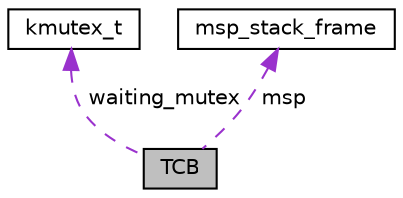 digraph "TCB"
{
 // LATEX_PDF_SIZE
  edge [fontname="Helvetica",fontsize="10",labelfontname="Helvetica",labelfontsize="10"];
  node [fontname="Helvetica",fontsize="10",shape=record];
  Node1 [label="TCB",height=0.2,width=0.4,color="black", fillcolor="grey75", style="filled", fontcolor="black",tooltip="define structure for TCB"];
  Node2 -> Node1 [dir="back",color="darkorchid3",fontsize="10",style="dashed",label=" waiting_mutex" ,fontname="Helvetica"];
  Node2 [label="kmutex_t",height=0.2,width=0.4,color="black", fillcolor="white", style="filled",URL="$structkmutex__t.html",tooltip="The struct for a mutex."];
  Node3 -> Node1 [dir="back",color="darkorchid3",fontsize="10",style="dashed",label=" msp" ,fontname="Helvetica"];
  Node3 [label="msp_stack_frame",height=0.2,width=0.4,color="black", fillcolor="white", style="filled",URL="$structmsp__stack__frame.html",tooltip="stack frame for msp"];
}

